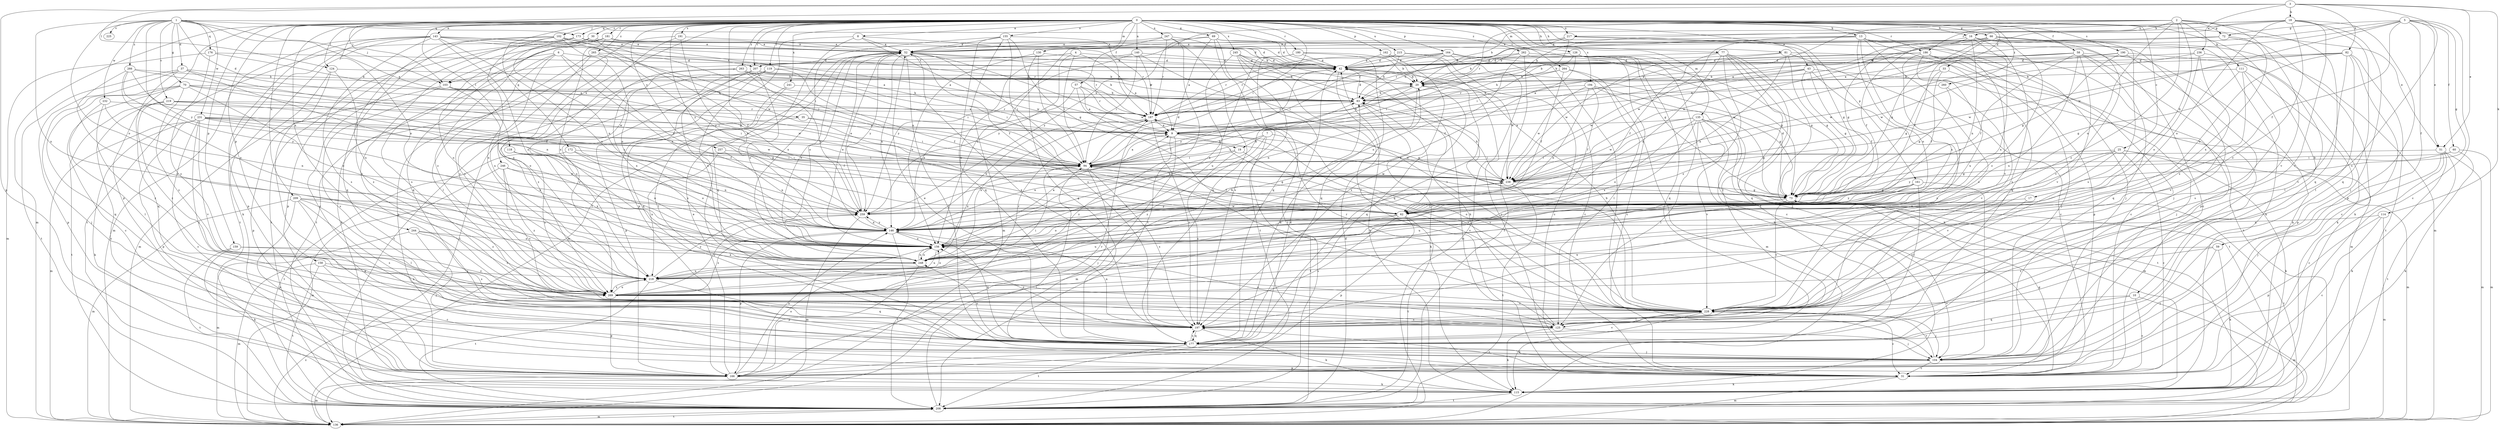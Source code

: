 strict digraph  {
0;
1;
2;
3;
4;
5;
6;
7;
8;
9;
10;
13;
16;
17;
18;
19;
20;
25;
30;
31;
33;
35;
37;
42;
43;
51;
52;
57;
58;
59;
60;
62;
66;
69;
70;
72;
73;
77;
81;
82;
83;
94;
102;
103;
104;
111;
114;
115;
118;
119;
124;
125;
126;
130;
135;
136;
140;
143;
146;
155;
156;
158;
159;
161;
162;
164;
166;
172;
173;
176;
177;
180;
181;
186;
187;
190;
191;
194;
197;
207;
208;
209;
215;
217;
218;
219;
225;
228;
231;
232;
236;
238;
241;
244;
245;
246;
247;
248;
257;
259;
260;
262;
263;
264;
265;
266;
269;
0 -> 8  [label=a];
0 -> 10  [label=b];
0 -> 13  [label=b];
0 -> 16  [label=b];
0 -> 25  [label=c];
0 -> 30  [label=c];
0 -> 33  [label=d];
0 -> 43  [label=e];
0 -> 51  [label=e];
0 -> 57  [label=f];
0 -> 58  [label=f];
0 -> 66  [label=g];
0 -> 69  [label=g];
0 -> 77  [label=h];
0 -> 81  [label=h];
0 -> 94  [label=i];
0 -> 102  [label=j];
0 -> 118  [label=l];
0 -> 119  [label=l];
0 -> 124  [label=l];
0 -> 126  [label=m];
0 -> 130  [label=m];
0 -> 135  [label=m];
0 -> 136  [label=m];
0 -> 140  [label=n];
0 -> 143  [label=n];
0 -> 146  [label=n];
0 -> 155  [label=o];
0 -> 156  [label=o];
0 -> 158  [label=p];
0 -> 159  [label=p];
0 -> 161  [label=p];
0 -> 162  [label=p];
0 -> 164  [label=p];
0 -> 166  [label=p];
0 -> 172  [label=q];
0 -> 173  [label=q];
0 -> 180  [label=r];
0 -> 181  [label=r];
0 -> 186  [label=r];
0 -> 190  [label=s];
0 -> 191  [label=s];
0 -> 194  [label=s];
0 -> 207  [label=t];
0 -> 209  [label=u];
0 -> 215  [label=u];
0 -> 217  [label=u];
0 -> 241  [label=x];
0 -> 244  [label=x];
0 -> 245  [label=x];
0 -> 246  [label=x];
0 -> 247  [label=x];
0 -> 257  [label=y];
0 -> 259  [label=y];
0 -> 260  [label=z];
0 -> 262  [label=z];
0 -> 263  [label=z];
0 -> 264  [label=z];
0 -> 265  [label=z];
1 -> 9  [label=a];
1 -> 35  [label=d];
1 -> 37  [label=d];
1 -> 42  [label=d];
1 -> 70  [label=g];
1 -> 103  [label=j];
1 -> 156  [label=o];
1 -> 173  [label=q];
1 -> 176  [label=q];
1 -> 219  [label=v];
1 -> 225  [label=v];
1 -> 231  [label=w];
1 -> 232  [label=w];
1 -> 248  [label=x];
1 -> 259  [label=y];
1 -> 266  [label=z];
2 -> 9  [label=a];
2 -> 16  [label=b];
2 -> 17  [label=b];
2 -> 72  [label=g];
2 -> 111  [label=k];
2 -> 156  [label=o];
2 -> 177  [label=q];
2 -> 186  [label=r];
2 -> 187  [label=r];
2 -> 207  [label=t];
2 -> 228  [label=v];
2 -> 269  [label=z];
3 -> 18  [label=b];
3 -> 51  [label=e];
3 -> 82  [label=h];
3 -> 103  [label=j];
3 -> 114  [label=k];
3 -> 124  [label=l];
3 -> 166  [label=p];
3 -> 197  [label=s];
3 -> 236  [label=w];
4 -> 9  [label=a];
4 -> 42  [label=d];
4 -> 94  [label=i];
4 -> 103  [label=j];
4 -> 207  [label=t];
4 -> 259  [label=y];
5 -> 9  [label=a];
5 -> 31  [label=c];
5 -> 51  [label=e];
5 -> 59  [label=f];
5 -> 60  [label=f];
5 -> 62  [label=f];
5 -> 72  [label=g];
5 -> 73  [label=g];
5 -> 83  [label=h];
5 -> 238  [label=w];
6 -> 103  [label=j];
6 -> 115  [label=k];
6 -> 125  [label=l];
6 -> 146  [label=n];
6 -> 207  [label=t];
6 -> 259  [label=y];
6 -> 269  [label=z];
7 -> 19  [label=b];
7 -> 94  [label=i];
7 -> 208  [label=t];
7 -> 228  [label=v];
7 -> 269  [label=z];
8 -> 52  [label=e];
8 -> 166  [label=p];
8 -> 177  [label=q];
8 -> 187  [label=r];
8 -> 238  [label=w];
9 -> 19  [label=b];
9 -> 20  [label=b];
9 -> 136  [label=m];
9 -> 228  [label=v];
9 -> 238  [label=w];
9 -> 269  [label=z];
10 -> 31  [label=c];
10 -> 136  [label=m];
10 -> 177  [label=q];
10 -> 228  [label=v];
13 -> 31  [label=c];
13 -> 52  [label=e];
13 -> 104  [label=j];
13 -> 156  [label=o];
13 -> 177  [label=q];
13 -> 187  [label=r];
13 -> 197  [label=s];
13 -> 228  [label=v];
13 -> 238  [label=w];
13 -> 248  [label=x];
16 -> 52  [label=e];
16 -> 62  [label=f];
16 -> 73  [label=g];
16 -> 104  [label=j];
16 -> 115  [label=k];
16 -> 146  [label=n];
16 -> 197  [label=s];
16 -> 248  [label=x];
17 -> 62  [label=f];
17 -> 228  [label=v];
18 -> 9  [label=a];
18 -> 20  [label=b];
18 -> 83  [label=h];
18 -> 104  [label=j];
18 -> 156  [label=o];
18 -> 166  [label=p];
18 -> 177  [label=q];
18 -> 217  [label=u];
18 -> 228  [label=v];
18 -> 269  [label=z];
19 -> 94  [label=i];
19 -> 146  [label=n];
19 -> 197  [label=s];
19 -> 228  [label=v];
20 -> 83  [label=h];
20 -> 94  [label=i];
20 -> 146  [label=n];
20 -> 177  [label=q];
25 -> 31  [label=c];
25 -> 94  [label=i];
25 -> 115  [label=k];
25 -> 136  [label=m];
25 -> 228  [label=v];
25 -> 248  [label=x];
25 -> 259  [label=y];
30 -> 52  [label=e];
30 -> 62  [label=f];
30 -> 177  [label=q];
30 -> 197  [label=s];
30 -> 269  [label=z];
31 -> 73  [label=g];
31 -> 115  [label=k];
31 -> 136  [label=m];
31 -> 197  [label=s];
33 -> 20  [label=b];
33 -> 62  [label=f];
33 -> 73  [label=g];
33 -> 104  [label=j];
35 -> 9  [label=a];
35 -> 94  [label=i];
35 -> 248  [label=x];
37 -> 20  [label=b];
37 -> 146  [label=n];
37 -> 166  [label=p];
37 -> 177  [label=q];
37 -> 208  [label=t];
37 -> 238  [label=w];
42 -> 20  [label=b];
42 -> 31  [label=c];
42 -> 115  [label=k];
42 -> 238  [label=w];
42 -> 259  [label=y];
43 -> 20  [label=b];
43 -> 62  [label=f];
43 -> 73  [label=g];
43 -> 136  [label=m];
43 -> 187  [label=r];
43 -> 197  [label=s];
43 -> 238  [label=w];
51 -> 31  [label=c];
51 -> 94  [label=i];
51 -> 104  [label=j];
51 -> 115  [label=k];
51 -> 136  [label=m];
51 -> 208  [label=t];
52 -> 42  [label=d];
52 -> 62  [label=f];
52 -> 94  [label=i];
52 -> 104  [label=j];
52 -> 136  [label=m];
52 -> 146  [label=n];
52 -> 156  [label=o];
52 -> 187  [label=r];
52 -> 238  [label=w];
52 -> 259  [label=y];
57 -> 9  [label=a];
57 -> 62  [label=f];
57 -> 83  [label=h];
57 -> 146  [label=n];
57 -> 187  [label=r];
58 -> 9  [label=a];
58 -> 42  [label=d];
58 -> 62  [label=f];
58 -> 104  [label=j];
58 -> 115  [label=k];
58 -> 177  [label=q];
58 -> 218  [label=u];
58 -> 228  [label=v];
58 -> 238  [label=w];
59 -> 104  [label=j];
59 -> 115  [label=k];
59 -> 248  [label=x];
59 -> 269  [label=z];
60 -> 73  [label=g];
60 -> 94  [label=i];
60 -> 115  [label=k];
60 -> 136  [label=m];
62 -> 156  [label=o];
62 -> 166  [label=p];
62 -> 197  [label=s];
62 -> 208  [label=t];
62 -> 218  [label=u];
66 -> 52  [label=e];
66 -> 62  [label=f];
66 -> 73  [label=g];
66 -> 136  [label=m];
66 -> 197  [label=s];
66 -> 228  [label=v];
66 -> 238  [label=w];
66 -> 269  [label=z];
69 -> 9  [label=a];
69 -> 42  [label=d];
69 -> 52  [label=e];
69 -> 73  [label=g];
69 -> 177  [label=q];
69 -> 208  [label=t];
69 -> 259  [label=y];
70 -> 31  [label=c];
70 -> 83  [label=h];
70 -> 94  [label=i];
70 -> 104  [label=j];
70 -> 156  [label=o];
70 -> 177  [label=q];
70 -> 259  [label=y];
70 -> 269  [label=z];
72 -> 20  [label=b];
72 -> 52  [label=e];
72 -> 115  [label=k];
72 -> 248  [label=x];
73 -> 42  [label=d];
73 -> 62  [label=f];
73 -> 208  [label=t];
73 -> 228  [label=v];
73 -> 259  [label=y];
77 -> 42  [label=d];
77 -> 62  [label=f];
77 -> 104  [label=j];
77 -> 115  [label=k];
77 -> 125  [label=l];
77 -> 146  [label=n];
77 -> 177  [label=q];
77 -> 269  [label=z];
81 -> 31  [label=c];
81 -> 42  [label=d];
81 -> 73  [label=g];
81 -> 146  [label=n];
81 -> 208  [label=t];
81 -> 238  [label=w];
82 -> 20  [label=b];
82 -> 31  [label=c];
82 -> 42  [label=d];
82 -> 125  [label=l];
82 -> 146  [label=n];
82 -> 208  [label=t];
82 -> 228  [label=v];
82 -> 238  [label=w];
83 -> 42  [label=d];
83 -> 115  [label=k];
83 -> 187  [label=r];
94 -> 9  [label=a];
94 -> 42  [label=d];
94 -> 62  [label=f];
94 -> 73  [label=g];
94 -> 104  [label=j];
94 -> 156  [label=o];
94 -> 197  [label=s];
94 -> 238  [label=w];
102 -> 31  [label=c];
102 -> 52  [label=e];
102 -> 94  [label=i];
102 -> 156  [label=o];
102 -> 166  [label=p];
102 -> 177  [label=q];
102 -> 218  [label=u];
102 -> 259  [label=y];
103 -> 83  [label=h];
103 -> 156  [label=o];
103 -> 166  [label=p];
103 -> 197  [label=s];
103 -> 238  [label=w];
104 -> 31  [label=c];
104 -> 166  [label=p];
104 -> 228  [label=v];
111 -> 20  [label=b];
111 -> 73  [label=g];
111 -> 166  [label=p];
111 -> 197  [label=s];
111 -> 228  [label=v];
114 -> 31  [label=c];
114 -> 136  [label=m];
114 -> 146  [label=n];
114 -> 166  [label=p];
115 -> 208  [label=t];
118 -> 94  [label=i];
118 -> 156  [label=o];
118 -> 248  [label=x];
118 -> 269  [label=z];
119 -> 20  [label=b];
119 -> 62  [label=f];
119 -> 177  [label=q];
119 -> 208  [label=t];
119 -> 228  [label=v];
119 -> 269  [label=z];
124 -> 20  [label=b];
124 -> 104  [label=j];
124 -> 136  [label=m];
124 -> 269  [label=z];
125 -> 83  [label=h];
125 -> 104  [label=j];
125 -> 115  [label=k];
125 -> 156  [label=o];
126 -> 31  [label=c];
126 -> 42  [label=d];
126 -> 94  [label=i];
126 -> 115  [label=k];
126 -> 177  [label=q];
126 -> 248  [label=x];
130 -> 42  [label=d];
130 -> 94  [label=i];
130 -> 156  [label=o];
130 -> 177  [label=q];
135 -> 9  [label=a];
135 -> 73  [label=g];
135 -> 125  [label=l];
135 -> 136  [label=m];
135 -> 156  [label=o];
135 -> 208  [label=t];
135 -> 228  [label=v];
135 -> 238  [label=w];
135 -> 248  [label=x];
136 -> 208  [label=t];
136 -> 269  [label=z];
140 -> 42  [label=d];
140 -> 94  [label=i];
140 -> 187  [label=r];
140 -> 228  [label=v];
140 -> 248  [label=x];
140 -> 259  [label=y];
143 -> 9  [label=a];
143 -> 52  [label=e];
143 -> 115  [label=k];
143 -> 136  [label=m];
143 -> 156  [label=o];
143 -> 166  [label=p];
143 -> 187  [label=r];
143 -> 197  [label=s];
143 -> 208  [label=t];
143 -> 238  [label=w];
143 -> 248  [label=x];
146 -> 156  [label=o];
146 -> 166  [label=p];
146 -> 177  [label=q];
146 -> 208  [label=t];
146 -> 238  [label=w];
146 -> 259  [label=y];
146 -> 269  [label=z];
155 -> 52  [label=e];
155 -> 73  [label=g];
155 -> 136  [label=m];
155 -> 177  [label=q];
155 -> 187  [label=r];
155 -> 197  [label=s];
155 -> 248  [label=x];
156 -> 9  [label=a];
156 -> 52  [label=e];
156 -> 83  [label=h];
156 -> 218  [label=u];
156 -> 248  [label=x];
158 -> 31  [label=c];
158 -> 136  [label=m];
158 -> 208  [label=t];
158 -> 218  [label=u];
158 -> 269  [label=z];
159 -> 115  [label=k];
159 -> 208  [label=t];
159 -> 248  [label=x];
159 -> 269  [label=z];
161 -> 73  [label=g];
161 -> 104  [label=j];
161 -> 125  [label=l];
161 -> 156  [label=o];
161 -> 218  [label=u];
161 -> 259  [label=y];
162 -> 31  [label=c];
162 -> 42  [label=d];
162 -> 177  [label=q];
162 -> 197  [label=s];
164 -> 31  [label=c];
164 -> 42  [label=d];
164 -> 83  [label=h];
164 -> 94  [label=i];
164 -> 104  [label=j];
164 -> 136  [label=m];
164 -> 187  [label=r];
166 -> 42  [label=d];
166 -> 52  [label=e];
166 -> 115  [label=k];
166 -> 136  [label=m];
166 -> 146  [label=n];
166 -> 156  [label=o];
166 -> 187  [label=r];
172 -> 94  [label=i];
172 -> 146  [label=n];
172 -> 156  [label=o];
172 -> 208  [label=t];
173 -> 9  [label=a];
173 -> 42  [label=d];
173 -> 52  [label=e];
173 -> 146  [label=n];
173 -> 208  [label=t];
173 -> 218  [label=u];
176 -> 9  [label=a];
176 -> 42  [label=d];
176 -> 136  [label=m];
176 -> 269  [label=z];
177 -> 52  [label=e];
177 -> 83  [label=h];
177 -> 104  [label=j];
177 -> 197  [label=s];
177 -> 208  [label=t];
177 -> 228  [label=v];
177 -> 248  [label=x];
180 -> 20  [label=b];
180 -> 42  [label=d];
180 -> 177  [label=q];
180 -> 197  [label=s];
180 -> 248  [label=x];
181 -> 20  [label=b];
181 -> 42  [label=d];
181 -> 52  [label=e];
181 -> 208  [label=t];
181 -> 218  [label=u];
181 -> 228  [label=v];
181 -> 248  [label=x];
186 -> 20  [label=b];
186 -> 31  [label=c];
186 -> 42  [label=d];
186 -> 104  [label=j];
186 -> 156  [label=o];
186 -> 166  [label=p];
186 -> 218  [label=u];
187 -> 9  [label=a];
187 -> 73  [label=g];
187 -> 146  [label=n];
187 -> 197  [label=s];
187 -> 248  [label=x];
190 -> 42  [label=d];
190 -> 73  [label=g];
190 -> 115  [label=k];
190 -> 125  [label=l];
190 -> 238  [label=w];
191 -> 52  [label=e];
191 -> 146  [label=n];
191 -> 208  [label=t];
191 -> 218  [label=u];
194 -> 62  [label=f];
194 -> 73  [label=g];
194 -> 83  [label=h];
194 -> 146  [label=n];
194 -> 208  [label=t];
194 -> 238  [label=w];
197 -> 52  [label=e];
197 -> 115  [label=k];
197 -> 146  [label=n];
197 -> 156  [label=o];
197 -> 177  [label=q];
207 -> 20  [label=b];
207 -> 83  [label=h];
207 -> 94  [label=i];
207 -> 156  [label=o];
207 -> 208  [label=t];
207 -> 218  [label=u];
207 -> 248  [label=x];
208 -> 42  [label=d];
208 -> 94  [label=i];
208 -> 136  [label=m];
209 -> 62  [label=f];
209 -> 125  [label=l];
209 -> 136  [label=m];
209 -> 166  [label=p];
209 -> 177  [label=q];
209 -> 197  [label=s];
209 -> 269  [label=z];
215 -> 31  [label=c];
215 -> 42  [label=d];
215 -> 73  [label=g];
215 -> 83  [label=h];
215 -> 187  [label=r];
217 -> 52  [label=e];
217 -> 73  [label=g];
217 -> 94  [label=i];
217 -> 166  [label=p];
217 -> 187  [label=r];
218 -> 156  [label=o];
218 -> 177  [label=q];
218 -> 208  [label=t];
218 -> 259  [label=y];
218 -> 269  [label=z];
219 -> 31  [label=c];
219 -> 62  [label=f];
219 -> 94  [label=i];
219 -> 187  [label=r];
219 -> 208  [label=t];
219 -> 269  [label=z];
228 -> 20  [label=b];
228 -> 31  [label=c];
228 -> 94  [label=i];
228 -> 104  [label=j];
228 -> 115  [label=k];
228 -> 125  [label=l];
228 -> 187  [label=r];
228 -> 197  [label=s];
231 -> 9  [label=a];
231 -> 31  [label=c];
231 -> 62  [label=f];
231 -> 73  [label=g];
231 -> 94  [label=i];
231 -> 115  [label=k];
231 -> 125  [label=l];
231 -> 136  [label=m];
231 -> 166  [label=p];
231 -> 228  [label=v];
231 -> 238  [label=w];
232 -> 125  [label=l];
232 -> 146  [label=n];
232 -> 187  [label=r];
232 -> 269  [label=z];
236 -> 42  [label=d];
236 -> 125  [label=l];
236 -> 156  [label=o];
236 -> 238  [label=w];
236 -> 269  [label=z];
238 -> 73  [label=g];
238 -> 83  [label=h];
238 -> 146  [label=n];
238 -> 208  [label=t];
241 -> 83  [label=h];
241 -> 125  [label=l];
241 -> 166  [label=p];
244 -> 104  [label=j];
244 -> 136  [label=m];
244 -> 156  [label=o];
244 -> 197  [label=s];
244 -> 269  [label=z];
245 -> 42  [label=d];
245 -> 62  [label=f];
245 -> 83  [label=h];
245 -> 125  [label=l];
245 -> 208  [label=t];
245 -> 218  [label=u];
245 -> 228  [label=v];
246 -> 136  [label=m];
246 -> 146  [label=n];
246 -> 228  [label=v];
246 -> 238  [label=w];
246 -> 269  [label=z];
247 -> 42  [label=d];
247 -> 52  [label=e];
247 -> 156  [label=o];
247 -> 177  [label=q];
247 -> 187  [label=r];
247 -> 208  [label=t];
248 -> 52  [label=e];
248 -> 156  [label=o];
248 -> 166  [label=p];
248 -> 218  [label=u];
257 -> 94  [label=i];
257 -> 146  [label=n];
257 -> 218  [label=u];
259 -> 52  [label=e];
259 -> 136  [label=m];
259 -> 146  [label=n];
260 -> 73  [label=g];
260 -> 83  [label=h];
260 -> 228  [label=v];
262 -> 20  [label=b];
262 -> 31  [label=c];
262 -> 42  [label=d];
262 -> 73  [label=g];
262 -> 156  [label=o];
262 -> 208  [label=t];
263 -> 20  [label=b];
263 -> 83  [label=h];
263 -> 94  [label=i];
263 -> 248  [label=x];
263 -> 259  [label=y];
263 -> 269  [label=z];
264 -> 20  [label=b];
264 -> 62  [label=f];
264 -> 83  [label=h];
264 -> 125  [label=l];
264 -> 136  [label=m];
265 -> 42  [label=d];
265 -> 94  [label=i];
265 -> 166  [label=p];
265 -> 218  [label=u];
265 -> 269  [label=z];
266 -> 20  [label=b];
266 -> 62  [label=f];
266 -> 94  [label=i];
266 -> 156  [label=o];
266 -> 218  [label=u];
266 -> 259  [label=y];
269 -> 20  [label=b];
269 -> 94  [label=i];
269 -> 166  [label=p];
269 -> 187  [label=r];
269 -> 218  [label=u];
269 -> 228  [label=v];
269 -> 259  [label=y];
}
